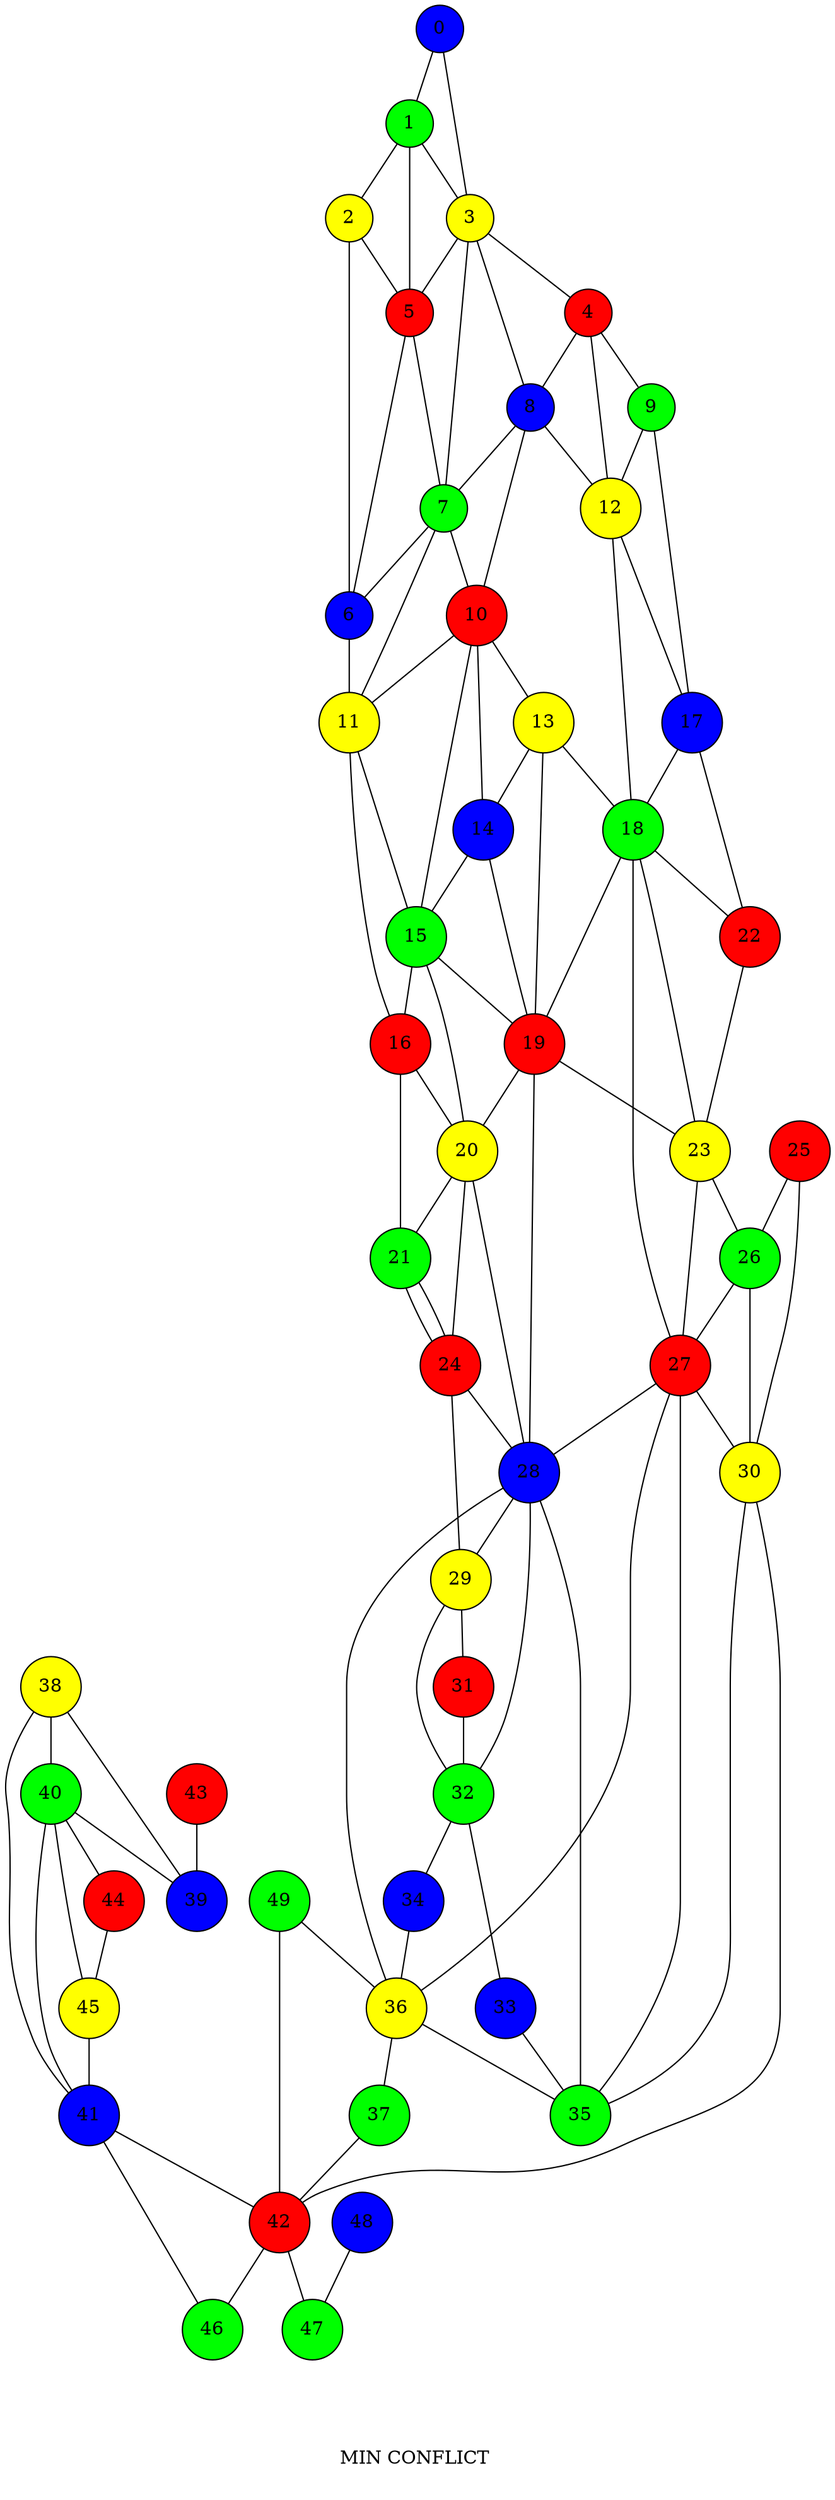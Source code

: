 graph G {
label = "\n\n\n\n MIN CONFLICT  \n\n"
"0" -- "1"
"0" -- "3"
"1" -- "2"
"1" -- "3"
"1" -- "5"
"2" -- "5"
"2" -- "6"
"3" -- "5"
"3" -- "4"
"3" -- "8"
"3" -- "7"
"5" -- "7"
"5" -- "6"
"4" -- "9"
"4" -- "12"
"4" -- "8"
"8" -- "12"
"8" -- "10"
"8" -- "7"
"7" -- "6"
"7" -- "10"
"7" -- "11"
"6" -- "11"
"10" -- "11"
"11" -- "15"
"11" -- "16"
"10" -- "13"
"10" -- "14"
"10" -- "15"
"9" -- "17"
"9" -- "12"
"12" -- "17"
"12" -- "18"
"13" -- "18"
"13" -- "14"
"13" -- "19"
"14" -- "19"
"14" -- "15"
"15" -- "16"
"15" -- "20"
"15" -- "19"
"16" -- "20"
"16" -- "21"
"17" -- "22"
"17" -- "18"
"18" -- "22"
"18" -- "19"
"18" -- "23"
"19" -- "23"
"19" -- "20"
"18" -- "27"
"19" -- "28"
"20" -- "28"
"20" -- "24"
"20" -- "21"
"21" -- "24"
"21" -- "24"
"22" -- "23"
"23" -- "26"
"23" -- "27"
"24" -- "29"
"24" -- "28"
"25" -- "30"
"25" -- "26"
"26" -- "30"
"26" -- "27"
"27" -- "30"
"27" -- "35"
"27" -- "36"
"27" -- "28"
"28" -- "29"
"28" -- "32"
"28" -- "36"
"28" -- "35"
"29" -- "32"
"29" -- "31"
"30" -- "42"
"30" -- "35"
"43" -- "39"
"38" -- "39"
"40" -- "39"
"38" -- "41"
"38" -- "40"
"40" -- "44"
"40" -- "45"
"40" -- "41"
"45" -- "41"
"44" -- "45"
"41" -- "46"
"41" -- "42"
"42" -- "46"
"31" -- "32"
"32" -- "33"
"32" -- "34"
"33" -- "35"
"34" -- "36"
"36" -- "35"
"36" -- "37"
"37" -- "42"
"49" -- "36"
"49" -- "42"
"42" -- "47"
"48" -- "47"
"0"  [shape=circle, style=filled, fillcolor=blue]
"1"  [shape=circle, style=filled, fillcolor=green]
"2"  [shape=circle, style=filled, fillcolor=yellow]
"3"  [shape=circle, style=filled, fillcolor=yellow]
"4"  [shape=circle, style=filled, fillcolor=red]
"5"  [shape=circle, style=filled, fillcolor=red]
"6"  [shape=circle, style=filled, fillcolor=blue]
"7"  [shape=circle, style=filled, fillcolor=green]
"8"  [shape=circle, style=filled, fillcolor=blue]
"9"  [shape=circle, style=filled, fillcolor=green]
"10"  [shape=circle, style=filled, fillcolor=red]
"11"  [shape=circle, style=filled, fillcolor=yellow]
"12"  [shape=circle, style=filled, fillcolor=yellow]
"13"  [shape=circle, style=filled, fillcolor=yellow]
"14"  [shape=circle, style=filled, fillcolor=blue]
"15"  [shape=circle, style=filled, fillcolor=green]
"16"  [shape=circle, style=filled, fillcolor=red]
"17"  [shape=circle, style=filled, fillcolor=blue]
"18"  [shape=circle, style=filled, fillcolor=green]
"19"  [shape=circle, style=filled, fillcolor=red]
"20"  [shape=circle, style=filled, fillcolor=yellow]
"21"  [shape=circle, style=filled, fillcolor=green]
"22"  [shape=circle, style=filled, fillcolor=red]
"23"  [shape=circle, style=filled, fillcolor=yellow]
"24"  [shape=circle, style=filled, fillcolor=red]
"25"  [shape=circle, style=filled, fillcolor=red]
"26"  [shape=circle, style=filled, fillcolor=green]
"27"  [shape=circle, style=filled, fillcolor=red]
"28"  [shape=circle, style=filled, fillcolor=blue]
"29"  [shape=circle, style=filled, fillcolor=yellow]
"30"  [shape=circle, style=filled, fillcolor=yellow]
"31"  [shape=circle, style=filled, fillcolor=red]
"32"  [shape=circle, style=filled, fillcolor=green]
"33"  [shape=circle, style=filled, fillcolor=blue]
"34"  [shape=circle, style=filled, fillcolor=blue]
"35"  [shape=circle, style=filled, fillcolor=green]
"36"  [shape=circle, style=filled, fillcolor=yellow]
"37"  [shape=circle, style=filled, fillcolor=green]
"38"  [shape=circle, style=filled, fillcolor=yellow]
"39"  [shape=circle, style=filled, fillcolor=blue]
"40"  [shape=circle, style=filled, fillcolor=green]
"41"  [shape=circle, style=filled, fillcolor=blue]
"42"  [shape=circle, style=filled, fillcolor=red]
"43"  [shape=circle, style=filled, fillcolor=red]
"44"  [shape=circle, style=filled, fillcolor=red]
"45"  [shape=circle, style=filled, fillcolor=yellow]
"46"  [shape=circle, style=filled, fillcolor=green]
"47"  [shape=circle, style=filled, fillcolor=green]
"48"  [shape=circle, style=filled, fillcolor=blue]
"49"  [shape=circle, style=filled, fillcolor=green]
   }
